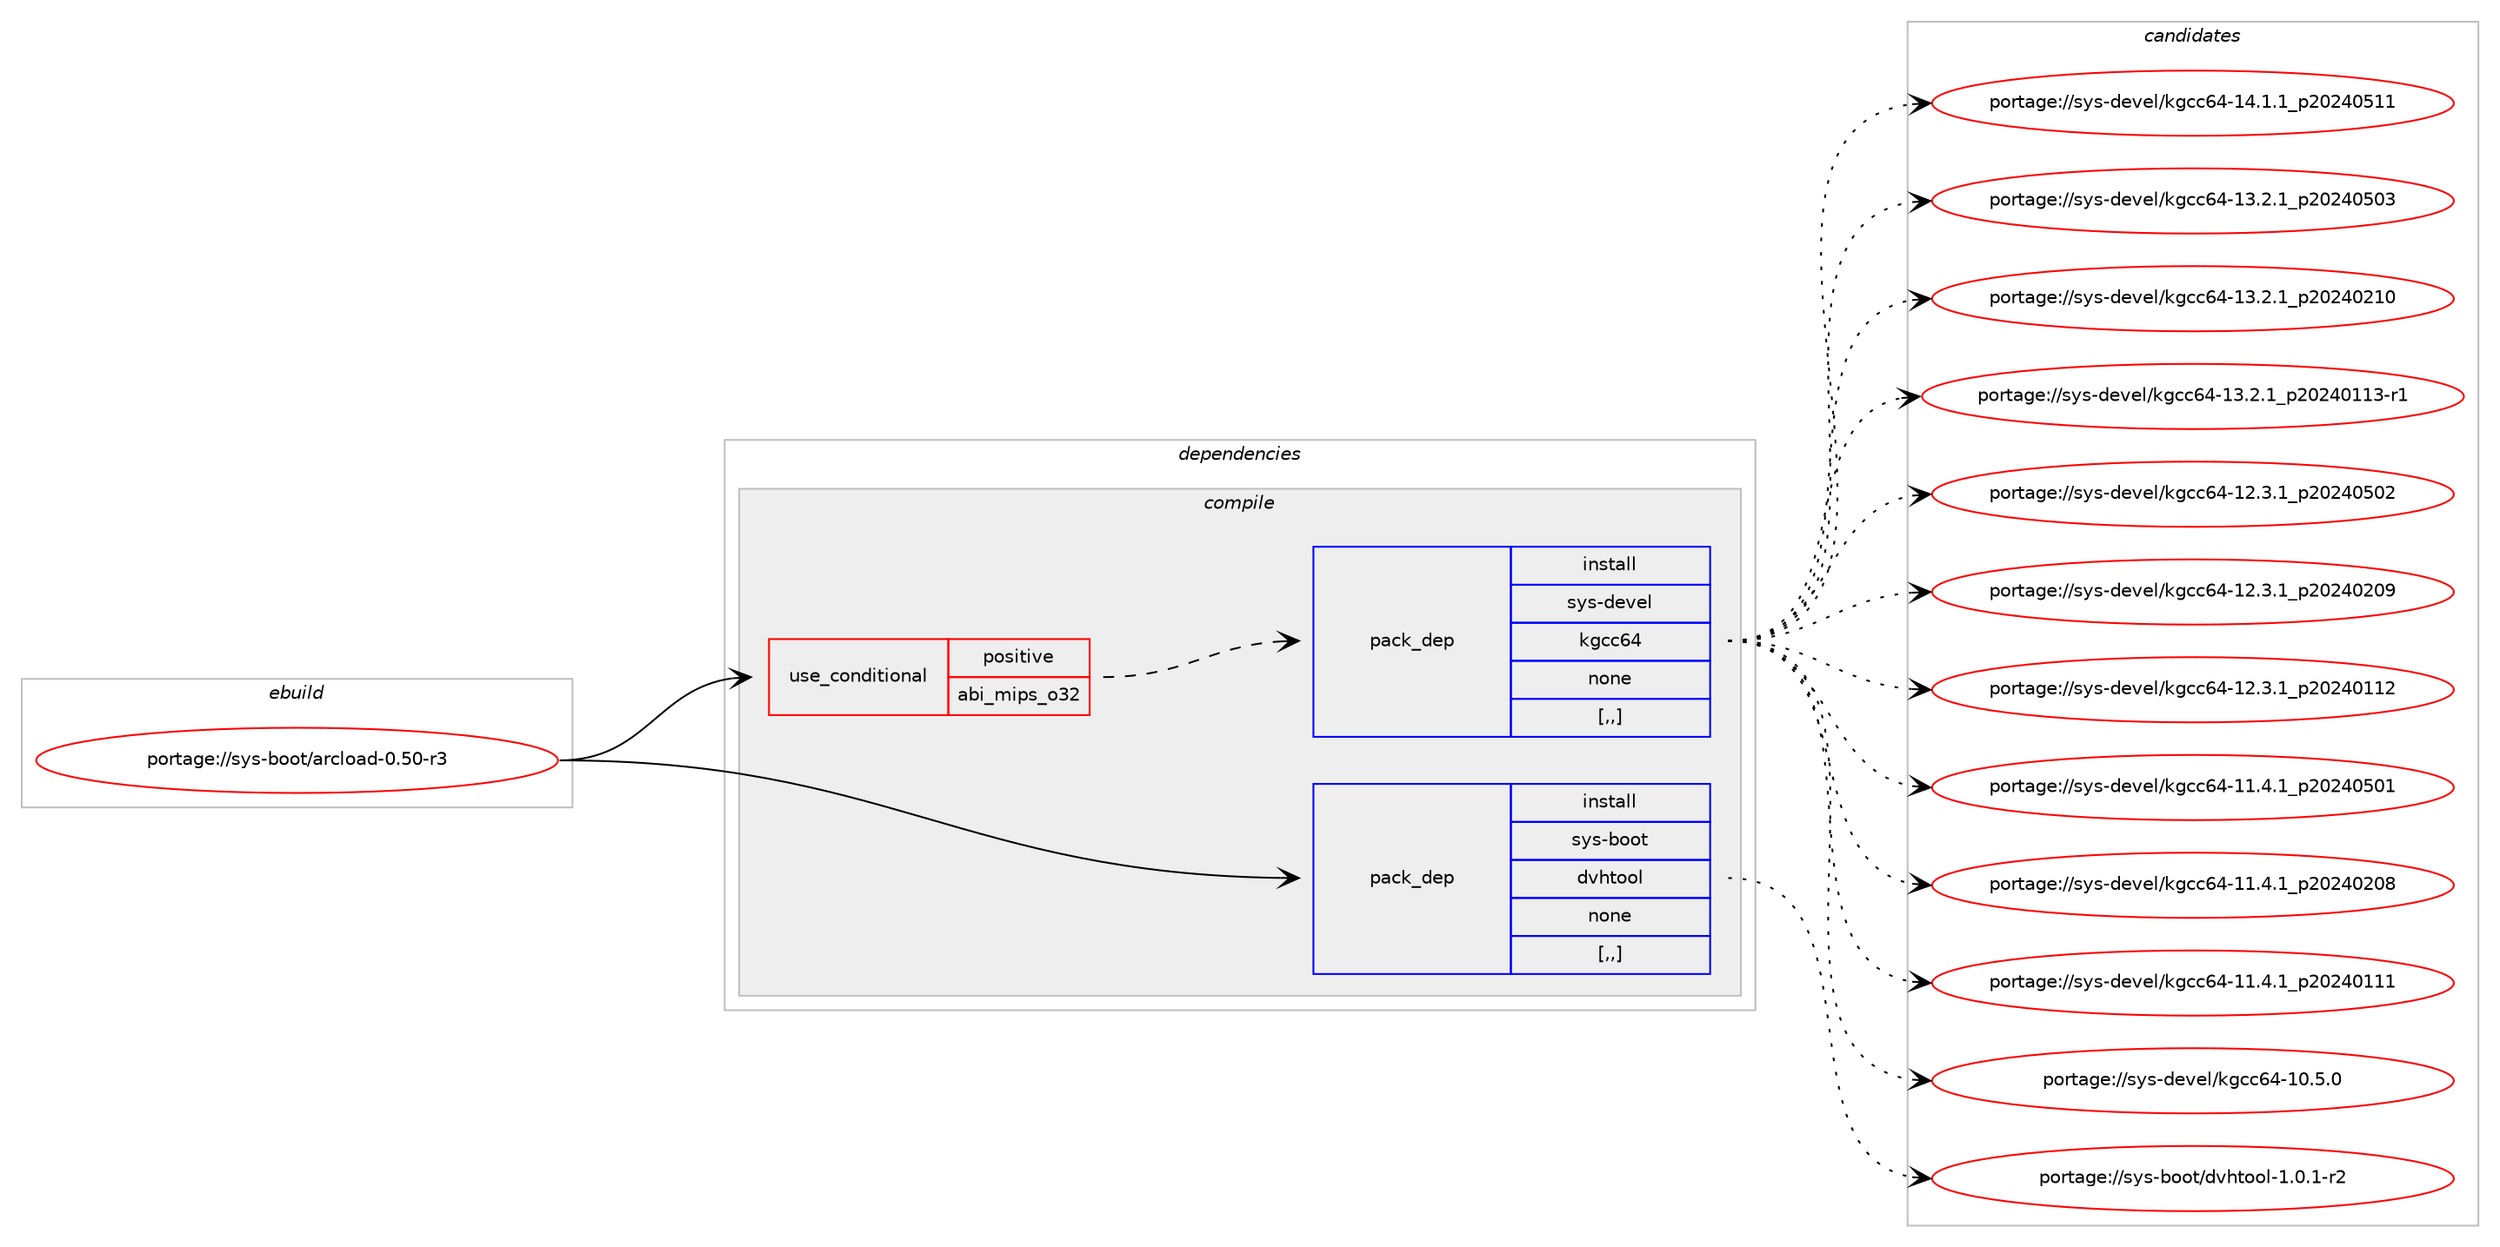 digraph prolog {

# *************
# Graph options
# *************

newrank=true;
concentrate=true;
compound=true;
graph [rankdir=LR,fontname=Helvetica,fontsize=10,ranksep=1.5];#, ranksep=2.5, nodesep=0.2];
edge  [arrowhead=vee];
node  [fontname=Helvetica,fontsize=10];

# **********
# The ebuild
# **********

subgraph cluster_leftcol {
color=gray;
rank=same;
label=<<i>ebuild</i>>;
id [label="portage://sys-boot/arcload-0.50-r3", color=red, width=4, href="../sys-boot/arcload-0.50-r3.svg"];
}

# ****************
# The dependencies
# ****************

subgraph cluster_midcol {
color=gray;
label=<<i>dependencies</i>>;
subgraph cluster_compile {
fillcolor="#eeeeee";
style=filled;
label=<<i>compile</i>>;
subgraph cond113258 {
dependency426158 [label=<<TABLE BORDER="0" CELLBORDER="1" CELLSPACING="0" CELLPADDING="4"><TR><TD ROWSPAN="3" CELLPADDING="10">use_conditional</TD></TR><TR><TD>positive</TD></TR><TR><TD>abi_mips_o32</TD></TR></TABLE>>, shape=none, color=red];
subgraph pack309953 {
dependency426159 [label=<<TABLE BORDER="0" CELLBORDER="1" CELLSPACING="0" CELLPADDING="4" WIDTH="220"><TR><TD ROWSPAN="6" CELLPADDING="30">pack_dep</TD></TR><TR><TD WIDTH="110">install</TD></TR><TR><TD>sys-devel</TD></TR><TR><TD>kgcc64</TD></TR><TR><TD>none</TD></TR><TR><TD>[,,]</TD></TR></TABLE>>, shape=none, color=blue];
}
dependency426158:e -> dependency426159:w [weight=20,style="dashed",arrowhead="vee"];
}
id:e -> dependency426158:w [weight=20,style="solid",arrowhead="vee"];
subgraph pack309954 {
dependency426160 [label=<<TABLE BORDER="0" CELLBORDER="1" CELLSPACING="0" CELLPADDING="4" WIDTH="220"><TR><TD ROWSPAN="6" CELLPADDING="30">pack_dep</TD></TR><TR><TD WIDTH="110">install</TD></TR><TR><TD>sys-boot</TD></TR><TR><TD>dvhtool</TD></TR><TR><TD>none</TD></TR><TR><TD>[,,]</TD></TR></TABLE>>, shape=none, color=blue];
}
id:e -> dependency426160:w [weight=20,style="solid",arrowhead="vee"];
}
subgraph cluster_compileandrun {
fillcolor="#eeeeee";
style=filled;
label=<<i>compile and run</i>>;
}
subgraph cluster_run {
fillcolor="#eeeeee";
style=filled;
label=<<i>run</i>>;
}
}

# **************
# The candidates
# **************

subgraph cluster_choices {
rank=same;
color=gray;
label=<<i>candidates</i>>;

subgraph choice309953 {
color=black;
nodesep=1;
choice11512111545100101118101108471071039999545245495246494649951125048505248534949 [label="portage://sys-devel/kgcc64-14.1.1_p20240511", color=red, width=4,href="../sys-devel/kgcc64-14.1.1_p20240511.svg"];
choice11512111545100101118101108471071039999545245495146504649951125048505248534851 [label="portage://sys-devel/kgcc64-13.2.1_p20240503", color=red, width=4,href="../sys-devel/kgcc64-13.2.1_p20240503.svg"];
choice11512111545100101118101108471071039999545245495146504649951125048505248504948 [label="portage://sys-devel/kgcc64-13.2.1_p20240210", color=red, width=4,href="../sys-devel/kgcc64-13.2.1_p20240210.svg"];
choice115121115451001011181011084710710399995452454951465046499511250485052484949514511449 [label="portage://sys-devel/kgcc64-13.2.1_p20240113-r1", color=red, width=4,href="../sys-devel/kgcc64-13.2.1_p20240113-r1.svg"];
choice11512111545100101118101108471071039999545245495046514649951125048505248534850 [label="portage://sys-devel/kgcc64-12.3.1_p20240502", color=red, width=4,href="../sys-devel/kgcc64-12.3.1_p20240502.svg"];
choice11512111545100101118101108471071039999545245495046514649951125048505248504857 [label="portage://sys-devel/kgcc64-12.3.1_p20240209", color=red, width=4,href="../sys-devel/kgcc64-12.3.1_p20240209.svg"];
choice11512111545100101118101108471071039999545245495046514649951125048505248494950 [label="portage://sys-devel/kgcc64-12.3.1_p20240112", color=red, width=4,href="../sys-devel/kgcc64-12.3.1_p20240112.svg"];
choice11512111545100101118101108471071039999545245494946524649951125048505248534849 [label="portage://sys-devel/kgcc64-11.4.1_p20240501", color=red, width=4,href="../sys-devel/kgcc64-11.4.1_p20240501.svg"];
choice11512111545100101118101108471071039999545245494946524649951125048505248504856 [label="portage://sys-devel/kgcc64-11.4.1_p20240208", color=red, width=4,href="../sys-devel/kgcc64-11.4.1_p20240208.svg"];
choice11512111545100101118101108471071039999545245494946524649951125048505248494949 [label="portage://sys-devel/kgcc64-11.4.1_p20240111", color=red, width=4,href="../sys-devel/kgcc64-11.4.1_p20240111.svg"];
choice11512111545100101118101108471071039999545245494846534648 [label="portage://sys-devel/kgcc64-10.5.0", color=red, width=4,href="../sys-devel/kgcc64-10.5.0.svg"];
dependency426159:e -> choice11512111545100101118101108471071039999545245495246494649951125048505248534949:w [style=dotted,weight="100"];
dependency426159:e -> choice11512111545100101118101108471071039999545245495146504649951125048505248534851:w [style=dotted,weight="100"];
dependency426159:e -> choice11512111545100101118101108471071039999545245495146504649951125048505248504948:w [style=dotted,weight="100"];
dependency426159:e -> choice115121115451001011181011084710710399995452454951465046499511250485052484949514511449:w [style=dotted,weight="100"];
dependency426159:e -> choice11512111545100101118101108471071039999545245495046514649951125048505248534850:w [style=dotted,weight="100"];
dependency426159:e -> choice11512111545100101118101108471071039999545245495046514649951125048505248504857:w [style=dotted,weight="100"];
dependency426159:e -> choice11512111545100101118101108471071039999545245495046514649951125048505248494950:w [style=dotted,weight="100"];
dependency426159:e -> choice11512111545100101118101108471071039999545245494946524649951125048505248534849:w [style=dotted,weight="100"];
dependency426159:e -> choice11512111545100101118101108471071039999545245494946524649951125048505248504856:w [style=dotted,weight="100"];
dependency426159:e -> choice11512111545100101118101108471071039999545245494946524649951125048505248494949:w [style=dotted,weight="100"];
dependency426159:e -> choice11512111545100101118101108471071039999545245494846534648:w [style=dotted,weight="100"];
}
subgraph choice309954 {
color=black;
nodesep=1;
choice1151211154598111111116471001181041161111111084549464846494511450 [label="portage://sys-boot/dvhtool-1.0.1-r2", color=red, width=4,href="../sys-boot/dvhtool-1.0.1-r2.svg"];
dependency426160:e -> choice1151211154598111111116471001181041161111111084549464846494511450:w [style=dotted,weight="100"];
}
}

}
